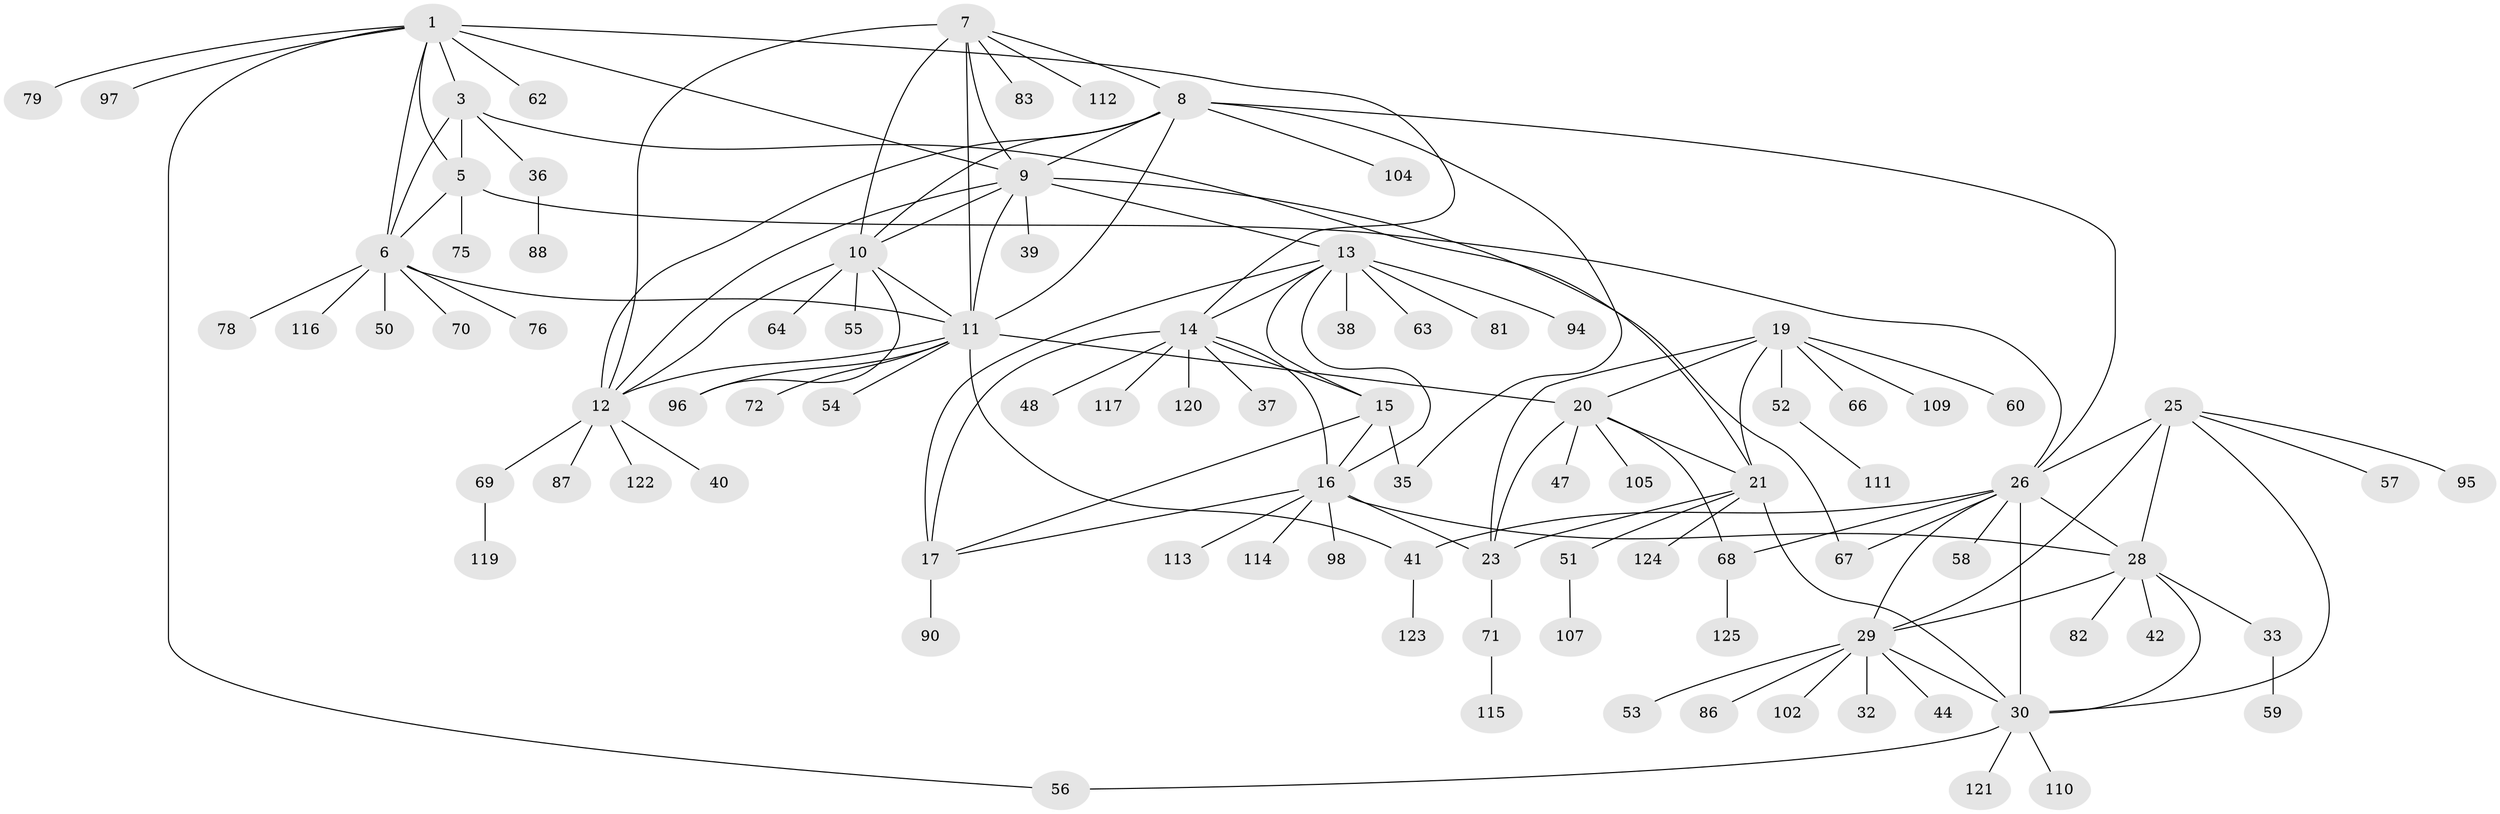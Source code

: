// original degree distribution, {8: 0.07142857142857142, 6: 0.03968253968253968, 12: 0.007936507936507936, 10: 0.06349206349206349, 9: 0.031746031746031744, 7: 0.023809523809523808, 1: 0.5793650793650794, 3: 0.031746031746031744, 2: 0.14285714285714285, 4: 0.007936507936507936}
// Generated by graph-tools (version 1.1) at 2025/11/02/27/25 16:11:30]
// undirected, 94 vertices, 134 edges
graph export_dot {
graph [start="1"]
  node [color=gray90,style=filled];
  1 [super="+2"];
  3 [super="+4"];
  5 [super="+91"];
  6 [super="+65"];
  7 [super="+80"];
  8;
  9 [super="+118"];
  10 [super="+45"];
  11 [super="+61"];
  12 [super="+89"];
  13 [super="+34"];
  14 [super="+18"];
  15 [super="+101"];
  16 [super="+49"];
  17 [super="+43"];
  19 [super="+24"];
  20 [super="+22"];
  21 [super="+84"];
  23 [super="+74"];
  25 [super="+31"];
  26 [super="+27"];
  28 [super="+46"];
  29 [super="+73"];
  30 [super="+126"];
  32;
  33 [super="+77"];
  35;
  36;
  37;
  38;
  39;
  40;
  41;
  42;
  44;
  47;
  48 [super="+106"];
  50;
  51;
  52;
  53;
  54;
  55;
  56;
  57 [super="+92"];
  58;
  59;
  60;
  62;
  63;
  64;
  66;
  67;
  68 [super="+93"];
  69 [super="+103"];
  70;
  71 [super="+100"];
  72;
  75;
  76;
  78;
  79 [super="+99"];
  81 [super="+85"];
  82;
  83;
  86;
  87;
  88;
  90;
  94;
  95;
  96 [super="+108"];
  97;
  98;
  102;
  104;
  105;
  107;
  109;
  110;
  111;
  112;
  113;
  114;
  115;
  116;
  117;
  119;
  120;
  121;
  122;
  123;
  124;
  125;
  1 -- 3 [weight=4];
  1 -- 5 [weight=2];
  1 -- 6 [weight=2];
  1 -- 14;
  1 -- 62;
  1 -- 97;
  1 -- 56;
  1 -- 9;
  1 -- 79;
  3 -- 5 [weight=2];
  3 -- 6 [weight=2];
  3 -- 36;
  3 -- 21;
  5 -- 6;
  5 -- 75;
  5 -- 26;
  6 -- 50;
  6 -- 70;
  6 -- 76;
  6 -- 78;
  6 -- 116;
  6 -- 11;
  7 -- 8;
  7 -- 9;
  7 -- 10;
  7 -- 11;
  7 -- 12;
  7 -- 83;
  7 -- 112;
  8 -- 9;
  8 -- 10;
  8 -- 11;
  8 -- 12;
  8 -- 35;
  8 -- 104;
  8 -- 26;
  9 -- 10;
  9 -- 11;
  9 -- 12;
  9 -- 13;
  9 -- 39;
  9 -- 67;
  10 -- 11;
  10 -- 12;
  10 -- 55;
  10 -- 64;
  10 -- 96;
  11 -- 12;
  11 -- 41;
  11 -- 54;
  11 -- 20;
  11 -- 72;
  11 -- 96;
  12 -- 40;
  12 -- 69;
  12 -- 87;
  12 -- 122;
  13 -- 14 [weight=2];
  13 -- 15;
  13 -- 16;
  13 -- 17;
  13 -- 38;
  13 -- 63;
  13 -- 81;
  13 -- 94;
  14 -- 15 [weight=2];
  14 -- 16 [weight=2];
  14 -- 17 [weight=2];
  14 -- 37;
  14 -- 48;
  14 -- 117;
  14 -- 120;
  15 -- 16;
  15 -- 17;
  15 -- 35;
  16 -- 17;
  16 -- 23;
  16 -- 28;
  16 -- 98;
  16 -- 114;
  16 -- 113;
  17 -- 90;
  19 -- 20 [weight=4];
  19 -- 21 [weight=2];
  19 -- 23 [weight=2];
  19 -- 52;
  19 -- 60;
  19 -- 109;
  19 -- 66;
  20 -- 21 [weight=2];
  20 -- 23 [weight=2];
  20 -- 47;
  20 -- 68;
  20 -- 105;
  21 -- 23;
  21 -- 30;
  21 -- 51;
  21 -- 124;
  23 -- 71;
  25 -- 26 [weight=2];
  25 -- 28;
  25 -- 29;
  25 -- 30;
  25 -- 57;
  25 -- 95;
  26 -- 28 [weight=2];
  26 -- 29 [weight=2];
  26 -- 30 [weight=2];
  26 -- 41;
  26 -- 58;
  26 -- 67;
  26 -- 68;
  28 -- 29;
  28 -- 30;
  28 -- 33;
  28 -- 42;
  28 -- 82;
  29 -- 30;
  29 -- 32;
  29 -- 44;
  29 -- 53;
  29 -- 86;
  29 -- 102;
  30 -- 56;
  30 -- 110;
  30 -- 121;
  33 -- 59;
  36 -- 88;
  41 -- 123;
  51 -- 107;
  52 -- 111;
  68 -- 125;
  69 -- 119;
  71 -- 115;
}
